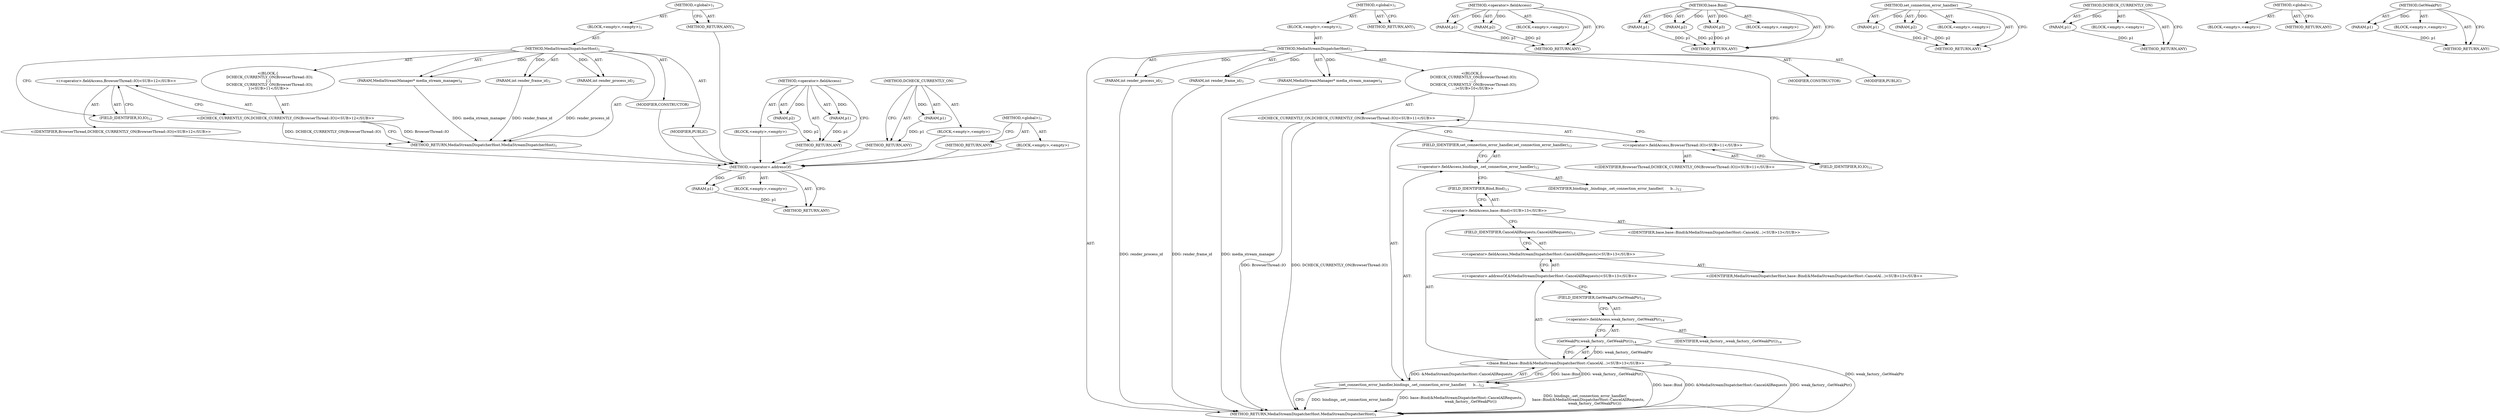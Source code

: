 digraph "&lt;global&gt;" {
vulnerable_78 [label=<(METHOD,&lt;operator&gt;.addressOf)>];
vulnerable_79 [label=<(PARAM,p1)>];
vulnerable_80 [label=<(BLOCK,&lt;empty&gt;,&lt;empty&gt;)>];
vulnerable_81 [label=<(METHOD_RETURN,ANY)>];
vulnerable_6 [label=<(METHOD,&lt;global&gt;)<SUB>1</SUB>>];
vulnerable_7 [label=<(BLOCK,&lt;empty&gt;,&lt;empty&gt;)<SUB>1</SUB>>];
vulnerable_8 [label=<(METHOD,MediaStreamDispatcherHost)<SUB>1</SUB>>];
vulnerable_9 [label=<(PARAM,int render_process_id)<SUB>2</SUB>>];
vulnerable_10 [label=<(PARAM,int render_frame_id)<SUB>3</SUB>>];
vulnerable_11 [label=<(PARAM,MediaStreamManager* media_stream_manager)<SUB>4</SUB>>];
vulnerable_12 [label="<(BLOCK,{
   DCHECK_CURRENTLY_ON(BrowserThread::IO);
  ...,{
   DCHECK_CURRENTLY_ON(BrowserThread::IO);
  ...)<SUB>10</SUB>>"];
vulnerable_13 [label="<(DCHECK_CURRENTLY_ON,DCHECK_CURRENTLY_ON(BrowserThread::IO))<SUB>11</SUB>>"];
vulnerable_14 [label="<(&lt;operator&gt;.fieldAccess,BrowserThread::IO)<SUB>11</SUB>>"];
vulnerable_15 [label="<(IDENTIFIER,BrowserThread,DCHECK_CURRENTLY_ON(BrowserThread::IO))<SUB>11</SUB>>"];
vulnerable_16 [label=<(FIELD_IDENTIFIER,IO,IO)<SUB>11</SUB>>];
vulnerable_17 [label=<(set_connection_error_handler,bindings_.set_connection_error_handler(
      b...)<SUB>12</SUB>>];
vulnerable_18 [label=<(&lt;operator&gt;.fieldAccess,bindings_.set_connection_error_handler)<SUB>12</SUB>>];
vulnerable_19 [label=<(IDENTIFIER,bindings_,bindings_.set_connection_error_handler(
      b...)<SUB>12</SUB>>];
vulnerable_20 [label=<(FIELD_IDENTIFIER,set_connection_error_handler,set_connection_error_handler)<SUB>12</SUB>>];
vulnerable_21 [label="<(base.Bind,base::Bind(&amp;MediaStreamDispatcherHost::CancelAl...)<SUB>13</SUB>>"];
vulnerable_22 [label="<(&lt;operator&gt;.fieldAccess,base::Bind)<SUB>13</SUB>>"];
vulnerable_23 [label="<(IDENTIFIER,base,base::Bind(&amp;MediaStreamDispatcherHost::CancelAl...)<SUB>13</SUB>>"];
vulnerable_24 [label=<(FIELD_IDENTIFIER,Bind,Bind)<SUB>13</SUB>>];
vulnerable_25 [label="<(&lt;operator&gt;.addressOf,&amp;MediaStreamDispatcherHost::CancelAllRequests)<SUB>13</SUB>>"];
vulnerable_26 [label="<(&lt;operator&gt;.fieldAccess,MediaStreamDispatcherHost::CancelAllRequests)<SUB>13</SUB>>"];
vulnerable_27 [label="<(IDENTIFIER,MediaStreamDispatcherHost,base::Bind(&amp;MediaStreamDispatcherHost::CancelAl...)<SUB>13</SUB>>"];
vulnerable_28 [label=<(FIELD_IDENTIFIER,CancelAllRequests,CancelAllRequests)<SUB>13</SUB>>];
vulnerable_29 [label=<(GetWeakPtr,weak_factory_.GetWeakPtr())<SUB>14</SUB>>];
vulnerable_30 [label=<(&lt;operator&gt;.fieldAccess,weak_factory_.GetWeakPtr)<SUB>14</SUB>>];
vulnerable_31 [label=<(IDENTIFIER,weak_factory_,weak_factory_.GetWeakPtr())<SUB>14</SUB>>];
vulnerable_32 [label=<(FIELD_IDENTIFIER,GetWeakPtr,GetWeakPtr)<SUB>14</SUB>>];
vulnerable_33 [label=<(MODIFIER,CONSTRUCTOR)>];
vulnerable_34 [label=<(MODIFIER,PUBLIC)>];
vulnerable_35 [label=<(METHOD_RETURN,MediaStreamDispatcherHost.MediaStreamDispatcherHost)<SUB>1</SUB>>];
vulnerable_37 [label=<(METHOD_RETURN,ANY)<SUB>1</SUB>>];
vulnerable_62 [label=<(METHOD,&lt;operator&gt;.fieldAccess)>];
vulnerable_63 [label=<(PARAM,p1)>];
vulnerable_64 [label=<(PARAM,p2)>];
vulnerable_65 [label=<(BLOCK,&lt;empty&gt;,&lt;empty&gt;)>];
vulnerable_66 [label=<(METHOD_RETURN,ANY)>];
vulnerable_72 [label=<(METHOD,base.Bind)>];
vulnerable_73 [label=<(PARAM,p1)>];
vulnerable_74 [label=<(PARAM,p2)>];
vulnerable_75 [label=<(PARAM,p3)>];
vulnerable_76 [label=<(BLOCK,&lt;empty&gt;,&lt;empty&gt;)>];
vulnerable_77 [label=<(METHOD_RETURN,ANY)>];
vulnerable_67 [label=<(METHOD,set_connection_error_handler)>];
vulnerable_68 [label=<(PARAM,p1)>];
vulnerable_69 [label=<(PARAM,p2)>];
vulnerable_70 [label=<(BLOCK,&lt;empty&gt;,&lt;empty&gt;)>];
vulnerable_71 [label=<(METHOD_RETURN,ANY)>];
vulnerable_58 [label=<(METHOD,DCHECK_CURRENTLY_ON)>];
vulnerable_59 [label=<(PARAM,p1)>];
vulnerable_60 [label=<(BLOCK,&lt;empty&gt;,&lt;empty&gt;)>];
vulnerable_61 [label=<(METHOD_RETURN,ANY)>];
vulnerable_52 [label=<(METHOD,&lt;global&gt;)<SUB>1</SUB>>];
vulnerable_53 [label=<(BLOCK,&lt;empty&gt;,&lt;empty&gt;)>];
vulnerable_54 [label=<(METHOD_RETURN,ANY)>];
vulnerable_82 [label=<(METHOD,GetWeakPtr)>];
vulnerable_83 [label=<(PARAM,p1)>];
vulnerable_84 [label=<(BLOCK,&lt;empty&gt;,&lt;empty&gt;)>];
vulnerable_85 [label=<(METHOD_RETURN,ANY)>];
fixed_6 [label=<(METHOD,&lt;global&gt;)<SUB>1</SUB>>];
fixed_7 [label=<(BLOCK,&lt;empty&gt;,&lt;empty&gt;)<SUB>1</SUB>>];
fixed_8 [label=<(METHOD,MediaStreamDispatcherHost)<SUB>1</SUB>>];
fixed_9 [label=<(PARAM,int render_process_id)<SUB>2</SUB>>];
fixed_10 [label=<(PARAM,int render_frame_id)<SUB>3</SUB>>];
fixed_11 [label=<(PARAM,MediaStreamManager* media_stream_manager)<SUB>4</SUB>>];
fixed_12 [label="<(BLOCK,{
   DCHECK_CURRENTLY_ON(BrowserThread::IO);
 },{
   DCHECK_CURRENTLY_ON(BrowserThread::IO);
 })<SUB>11</SUB>>"];
fixed_13 [label="<(DCHECK_CURRENTLY_ON,DCHECK_CURRENTLY_ON(BrowserThread::IO))<SUB>12</SUB>>"];
fixed_14 [label="<(&lt;operator&gt;.fieldAccess,BrowserThread::IO)<SUB>12</SUB>>"];
fixed_15 [label="<(IDENTIFIER,BrowserThread,DCHECK_CURRENTLY_ON(BrowserThread::IO))<SUB>12</SUB>>"];
fixed_16 [label=<(FIELD_IDENTIFIER,IO,IO)<SUB>12</SUB>>];
fixed_17 [label=<(MODIFIER,CONSTRUCTOR)>];
fixed_18 [label=<(MODIFIER,PUBLIC)>];
fixed_19 [label=<(METHOD_RETURN,MediaStreamDispatcherHost.MediaStreamDispatcherHost)<SUB>1</SUB>>];
fixed_21 [label=<(METHOD_RETURN,ANY)<SUB>1</SUB>>];
fixed_44 [label=<(METHOD,&lt;operator&gt;.fieldAccess)>];
fixed_45 [label=<(PARAM,p1)>];
fixed_46 [label=<(PARAM,p2)>];
fixed_47 [label=<(BLOCK,&lt;empty&gt;,&lt;empty&gt;)>];
fixed_48 [label=<(METHOD_RETURN,ANY)>];
fixed_40 [label=<(METHOD,DCHECK_CURRENTLY_ON)>];
fixed_41 [label=<(PARAM,p1)>];
fixed_42 [label=<(BLOCK,&lt;empty&gt;,&lt;empty&gt;)>];
fixed_43 [label=<(METHOD_RETURN,ANY)>];
fixed_34 [label=<(METHOD,&lt;global&gt;)<SUB>1</SUB>>];
fixed_35 [label=<(BLOCK,&lt;empty&gt;,&lt;empty&gt;)>];
fixed_36 [label=<(METHOD_RETURN,ANY)>];
vulnerable_78 -> vulnerable_79  [key=0, label="AST: "];
vulnerable_78 -> vulnerable_79  [key=1, label="DDG: "];
vulnerable_78 -> vulnerable_80  [key=0, label="AST: "];
vulnerable_78 -> vulnerable_81  [key=0, label="AST: "];
vulnerable_78 -> vulnerable_81  [key=1, label="CFG: "];
vulnerable_79 -> vulnerable_81  [key=0, label="DDG: p1"];
vulnerable_6 -> vulnerable_7  [key=0, label="AST: "];
vulnerable_6 -> vulnerable_37  [key=0, label="AST: "];
vulnerable_6 -> vulnerable_37  [key=1, label="CFG: "];
vulnerable_7 -> vulnerable_8  [key=0, label="AST: "];
vulnerable_8 -> vulnerable_9  [key=0, label="AST: "];
vulnerable_8 -> vulnerable_9  [key=1, label="DDG: "];
vulnerable_8 -> vulnerable_10  [key=0, label="AST: "];
vulnerable_8 -> vulnerable_10  [key=1, label="DDG: "];
vulnerable_8 -> vulnerable_11  [key=0, label="AST: "];
vulnerable_8 -> vulnerable_11  [key=1, label="DDG: "];
vulnerable_8 -> vulnerable_12  [key=0, label="AST: "];
vulnerable_8 -> vulnerable_33  [key=0, label="AST: "];
vulnerable_8 -> vulnerable_34  [key=0, label="AST: "];
vulnerable_8 -> vulnerable_35  [key=0, label="AST: "];
vulnerable_8 -> vulnerable_16  [key=0, label="CFG: "];
vulnerable_9 -> vulnerable_35  [key=0, label="DDG: render_process_id"];
vulnerable_10 -> vulnerable_35  [key=0, label="DDG: render_frame_id"];
vulnerable_11 -> vulnerable_35  [key=0, label="DDG: media_stream_manager"];
vulnerable_12 -> vulnerable_13  [key=0, label="AST: "];
vulnerable_12 -> vulnerable_17  [key=0, label="AST: "];
vulnerable_13 -> vulnerable_14  [key=0, label="AST: "];
vulnerable_13 -> vulnerable_20  [key=0, label="CFG: "];
vulnerable_13 -> vulnerable_35  [key=0, label="DDG: BrowserThread::IO"];
vulnerable_13 -> vulnerable_35  [key=1, label="DDG: DCHECK_CURRENTLY_ON(BrowserThread::IO)"];
vulnerable_14 -> vulnerable_15  [key=0, label="AST: "];
vulnerable_14 -> vulnerable_16  [key=0, label="AST: "];
vulnerable_14 -> vulnerable_13  [key=0, label="CFG: "];
vulnerable_16 -> vulnerable_14  [key=0, label="CFG: "];
vulnerable_17 -> vulnerable_18  [key=0, label="AST: "];
vulnerable_17 -> vulnerable_21  [key=0, label="AST: "];
vulnerable_17 -> vulnerable_35  [key=0, label="CFG: "];
vulnerable_17 -> vulnerable_35  [key=1, label="DDG: bindings_.set_connection_error_handler"];
vulnerable_17 -> vulnerable_35  [key=2, label="DDG: base::Bind(&amp;MediaStreamDispatcherHost::CancelAllRequests,
                 weak_factory_.GetWeakPtr())"];
vulnerable_17 -> vulnerable_35  [key=3, label="DDG: bindings_.set_connection_error_handler(
      base::Bind(&amp;MediaStreamDispatcherHost::CancelAllRequests,
                 weak_factory_.GetWeakPtr()))"];
vulnerable_18 -> vulnerable_19  [key=0, label="AST: "];
vulnerable_18 -> vulnerable_20  [key=0, label="AST: "];
vulnerable_18 -> vulnerable_24  [key=0, label="CFG: "];
vulnerable_20 -> vulnerable_18  [key=0, label="CFG: "];
vulnerable_21 -> vulnerable_22  [key=0, label="AST: "];
vulnerable_21 -> vulnerable_25  [key=0, label="AST: "];
vulnerable_21 -> vulnerable_29  [key=0, label="AST: "];
vulnerable_21 -> vulnerable_17  [key=0, label="CFG: "];
vulnerable_21 -> vulnerable_17  [key=1, label="DDG: base::Bind"];
vulnerable_21 -> vulnerable_17  [key=2, label="DDG: &amp;MediaStreamDispatcherHost::CancelAllRequests"];
vulnerable_21 -> vulnerable_17  [key=3, label="DDG: weak_factory_.GetWeakPtr()"];
vulnerable_21 -> vulnerable_35  [key=0, label="DDG: base::Bind"];
vulnerable_21 -> vulnerable_35  [key=1, label="DDG: &amp;MediaStreamDispatcherHost::CancelAllRequests"];
vulnerable_21 -> vulnerable_35  [key=2, label="DDG: weak_factory_.GetWeakPtr()"];
vulnerable_22 -> vulnerable_23  [key=0, label="AST: "];
vulnerable_22 -> vulnerable_24  [key=0, label="AST: "];
vulnerable_22 -> vulnerable_28  [key=0, label="CFG: "];
vulnerable_24 -> vulnerable_22  [key=0, label="CFG: "];
vulnerable_25 -> vulnerable_26  [key=0, label="AST: "];
vulnerable_25 -> vulnerable_32  [key=0, label="CFG: "];
vulnerable_26 -> vulnerable_27  [key=0, label="AST: "];
vulnerable_26 -> vulnerable_28  [key=0, label="AST: "];
vulnerable_26 -> vulnerable_25  [key=0, label="CFG: "];
vulnerable_28 -> vulnerable_26  [key=0, label="CFG: "];
vulnerable_29 -> vulnerable_30  [key=0, label="AST: "];
vulnerable_29 -> vulnerable_21  [key=0, label="CFG: "];
vulnerable_29 -> vulnerable_21  [key=1, label="DDG: weak_factory_.GetWeakPtr"];
vulnerable_29 -> vulnerable_35  [key=0, label="DDG: weak_factory_.GetWeakPtr"];
vulnerable_30 -> vulnerable_31  [key=0, label="AST: "];
vulnerable_30 -> vulnerable_32  [key=0, label="AST: "];
vulnerable_30 -> vulnerable_29  [key=0, label="CFG: "];
vulnerable_32 -> vulnerable_30  [key=0, label="CFG: "];
vulnerable_62 -> vulnerable_63  [key=0, label="AST: "];
vulnerable_62 -> vulnerable_63  [key=1, label="DDG: "];
vulnerable_62 -> vulnerable_65  [key=0, label="AST: "];
vulnerable_62 -> vulnerable_64  [key=0, label="AST: "];
vulnerable_62 -> vulnerable_64  [key=1, label="DDG: "];
vulnerable_62 -> vulnerable_66  [key=0, label="AST: "];
vulnerable_62 -> vulnerable_66  [key=1, label="CFG: "];
vulnerable_63 -> vulnerable_66  [key=0, label="DDG: p1"];
vulnerable_64 -> vulnerable_66  [key=0, label="DDG: p2"];
vulnerable_72 -> vulnerable_73  [key=0, label="AST: "];
vulnerable_72 -> vulnerable_73  [key=1, label="DDG: "];
vulnerable_72 -> vulnerable_76  [key=0, label="AST: "];
vulnerable_72 -> vulnerable_74  [key=0, label="AST: "];
vulnerable_72 -> vulnerable_74  [key=1, label="DDG: "];
vulnerable_72 -> vulnerable_77  [key=0, label="AST: "];
vulnerable_72 -> vulnerable_77  [key=1, label="CFG: "];
vulnerable_72 -> vulnerable_75  [key=0, label="AST: "];
vulnerable_72 -> vulnerable_75  [key=1, label="DDG: "];
vulnerable_73 -> vulnerable_77  [key=0, label="DDG: p1"];
vulnerable_74 -> vulnerable_77  [key=0, label="DDG: p2"];
vulnerable_75 -> vulnerable_77  [key=0, label="DDG: p3"];
vulnerable_67 -> vulnerable_68  [key=0, label="AST: "];
vulnerable_67 -> vulnerable_68  [key=1, label="DDG: "];
vulnerable_67 -> vulnerable_70  [key=0, label="AST: "];
vulnerable_67 -> vulnerable_69  [key=0, label="AST: "];
vulnerable_67 -> vulnerable_69  [key=1, label="DDG: "];
vulnerable_67 -> vulnerable_71  [key=0, label="AST: "];
vulnerable_67 -> vulnerable_71  [key=1, label="CFG: "];
vulnerable_68 -> vulnerable_71  [key=0, label="DDG: p1"];
vulnerable_69 -> vulnerable_71  [key=0, label="DDG: p2"];
vulnerable_58 -> vulnerable_59  [key=0, label="AST: "];
vulnerable_58 -> vulnerable_59  [key=1, label="DDG: "];
vulnerable_58 -> vulnerable_60  [key=0, label="AST: "];
vulnerable_58 -> vulnerable_61  [key=0, label="AST: "];
vulnerable_58 -> vulnerable_61  [key=1, label="CFG: "];
vulnerable_59 -> vulnerable_61  [key=0, label="DDG: p1"];
vulnerable_52 -> vulnerable_53  [key=0, label="AST: "];
vulnerable_52 -> vulnerable_54  [key=0, label="AST: "];
vulnerable_52 -> vulnerable_54  [key=1, label="CFG: "];
vulnerable_82 -> vulnerable_83  [key=0, label="AST: "];
vulnerable_82 -> vulnerable_83  [key=1, label="DDG: "];
vulnerable_82 -> vulnerable_84  [key=0, label="AST: "];
vulnerable_82 -> vulnerable_85  [key=0, label="AST: "];
vulnerable_82 -> vulnerable_85  [key=1, label="CFG: "];
vulnerable_83 -> vulnerable_85  [key=0, label="DDG: p1"];
fixed_6 -> fixed_7  [key=0, label="AST: "];
fixed_6 -> fixed_21  [key=0, label="AST: "];
fixed_6 -> fixed_21  [key=1, label="CFG: "];
fixed_7 -> fixed_8  [key=0, label="AST: "];
fixed_8 -> fixed_9  [key=0, label="AST: "];
fixed_8 -> fixed_9  [key=1, label="DDG: "];
fixed_8 -> fixed_10  [key=0, label="AST: "];
fixed_8 -> fixed_10  [key=1, label="DDG: "];
fixed_8 -> fixed_11  [key=0, label="AST: "];
fixed_8 -> fixed_11  [key=1, label="DDG: "];
fixed_8 -> fixed_12  [key=0, label="AST: "];
fixed_8 -> fixed_17  [key=0, label="AST: "];
fixed_8 -> fixed_18  [key=0, label="AST: "];
fixed_8 -> fixed_19  [key=0, label="AST: "];
fixed_8 -> fixed_16  [key=0, label="CFG: "];
fixed_9 -> fixed_19  [key=0, label="DDG: render_process_id"];
fixed_10 -> fixed_19  [key=0, label="DDG: render_frame_id"];
fixed_11 -> fixed_19  [key=0, label="DDG: media_stream_manager"];
fixed_12 -> fixed_13  [key=0, label="AST: "];
fixed_13 -> fixed_14  [key=0, label="AST: "];
fixed_13 -> fixed_19  [key=0, label="CFG: "];
fixed_13 -> fixed_19  [key=1, label="DDG: BrowserThread::IO"];
fixed_13 -> fixed_19  [key=2, label="DDG: DCHECK_CURRENTLY_ON(BrowserThread::IO)"];
fixed_14 -> fixed_15  [key=0, label="AST: "];
fixed_14 -> fixed_16  [key=0, label="AST: "];
fixed_14 -> fixed_13  [key=0, label="CFG: "];
fixed_15 -> vulnerable_78  [key=0];
fixed_16 -> fixed_14  [key=0, label="CFG: "];
fixed_17 -> vulnerable_78  [key=0];
fixed_18 -> vulnerable_78  [key=0];
fixed_19 -> vulnerable_78  [key=0];
fixed_21 -> vulnerable_78  [key=0];
fixed_44 -> fixed_45  [key=0, label="AST: "];
fixed_44 -> fixed_45  [key=1, label="DDG: "];
fixed_44 -> fixed_47  [key=0, label="AST: "];
fixed_44 -> fixed_46  [key=0, label="AST: "];
fixed_44 -> fixed_46  [key=1, label="DDG: "];
fixed_44 -> fixed_48  [key=0, label="AST: "];
fixed_44 -> fixed_48  [key=1, label="CFG: "];
fixed_45 -> fixed_48  [key=0, label="DDG: p1"];
fixed_46 -> fixed_48  [key=0, label="DDG: p2"];
fixed_47 -> vulnerable_78  [key=0];
fixed_48 -> vulnerable_78  [key=0];
fixed_40 -> fixed_41  [key=0, label="AST: "];
fixed_40 -> fixed_41  [key=1, label="DDG: "];
fixed_40 -> fixed_42  [key=0, label="AST: "];
fixed_40 -> fixed_43  [key=0, label="AST: "];
fixed_40 -> fixed_43  [key=1, label="CFG: "];
fixed_41 -> fixed_43  [key=0, label="DDG: p1"];
fixed_42 -> vulnerable_78  [key=0];
fixed_43 -> vulnerable_78  [key=0];
fixed_34 -> fixed_35  [key=0, label="AST: "];
fixed_34 -> fixed_36  [key=0, label="AST: "];
fixed_34 -> fixed_36  [key=1, label="CFG: "];
fixed_35 -> vulnerable_78  [key=0];
fixed_36 -> vulnerable_78  [key=0];
}
